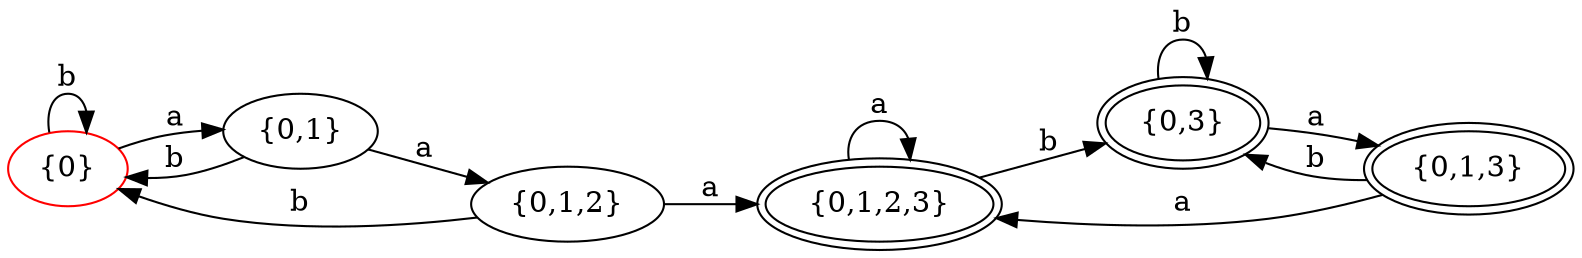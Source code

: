 digraph a {
 rankdir=LR
0[ label ="{0}", color=red ];
0 -> 0 [ label = "b" ];
0 -> 1 [ label = "a" ];
1[ label ="{0,1}",];
1 -> 0 [ label = "b" ];
1 -> 2 [ label = "a" ];
2[ label ="{0,1,2}",];
2 -> 3 [ label = "a" ];
2 -> 0 [ label = "b" ];
3[ label ="{0,1,2,3}",peripheries=2 ];
3 -> 4 [ label = "b" ];
3 -> 3 [ label = "a" ];
4[ label ="{0,3}",peripheries=2 ];
4 -> 5 [ label = "a" ];
4 -> 4 [ label = "b" ];
5[ label ="{0,1,3}",peripheries=2 ];
5 -> 3 [ label = "a" ];
5 -> 4 [ label = "b" ];
}
